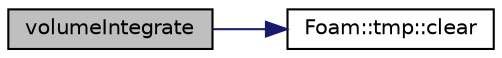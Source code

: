 digraph "volumeIntegrate"
{
  bgcolor="transparent";
  edge [fontname="Helvetica",fontsize="10",labelfontname="Helvetica",labelfontsize="10"];
  node [fontname="Helvetica",fontsize="10",shape=record];
  rankdir="LR";
  Node28925 [label="volumeIntegrate",height=0.2,width=0.4,color="black", fillcolor="grey75", style="filled", fontcolor="black"];
  Node28925 -> Node28926 [color="midnightblue",fontsize="10",style="solid",fontname="Helvetica"];
  Node28926 [label="Foam::tmp::clear",height=0.2,width=0.4,color="black",URL="$a27077.html#adf1d9633e64d0de6a36e0af17ccd8163",tooltip="If object pointer points to valid object: "];
}
